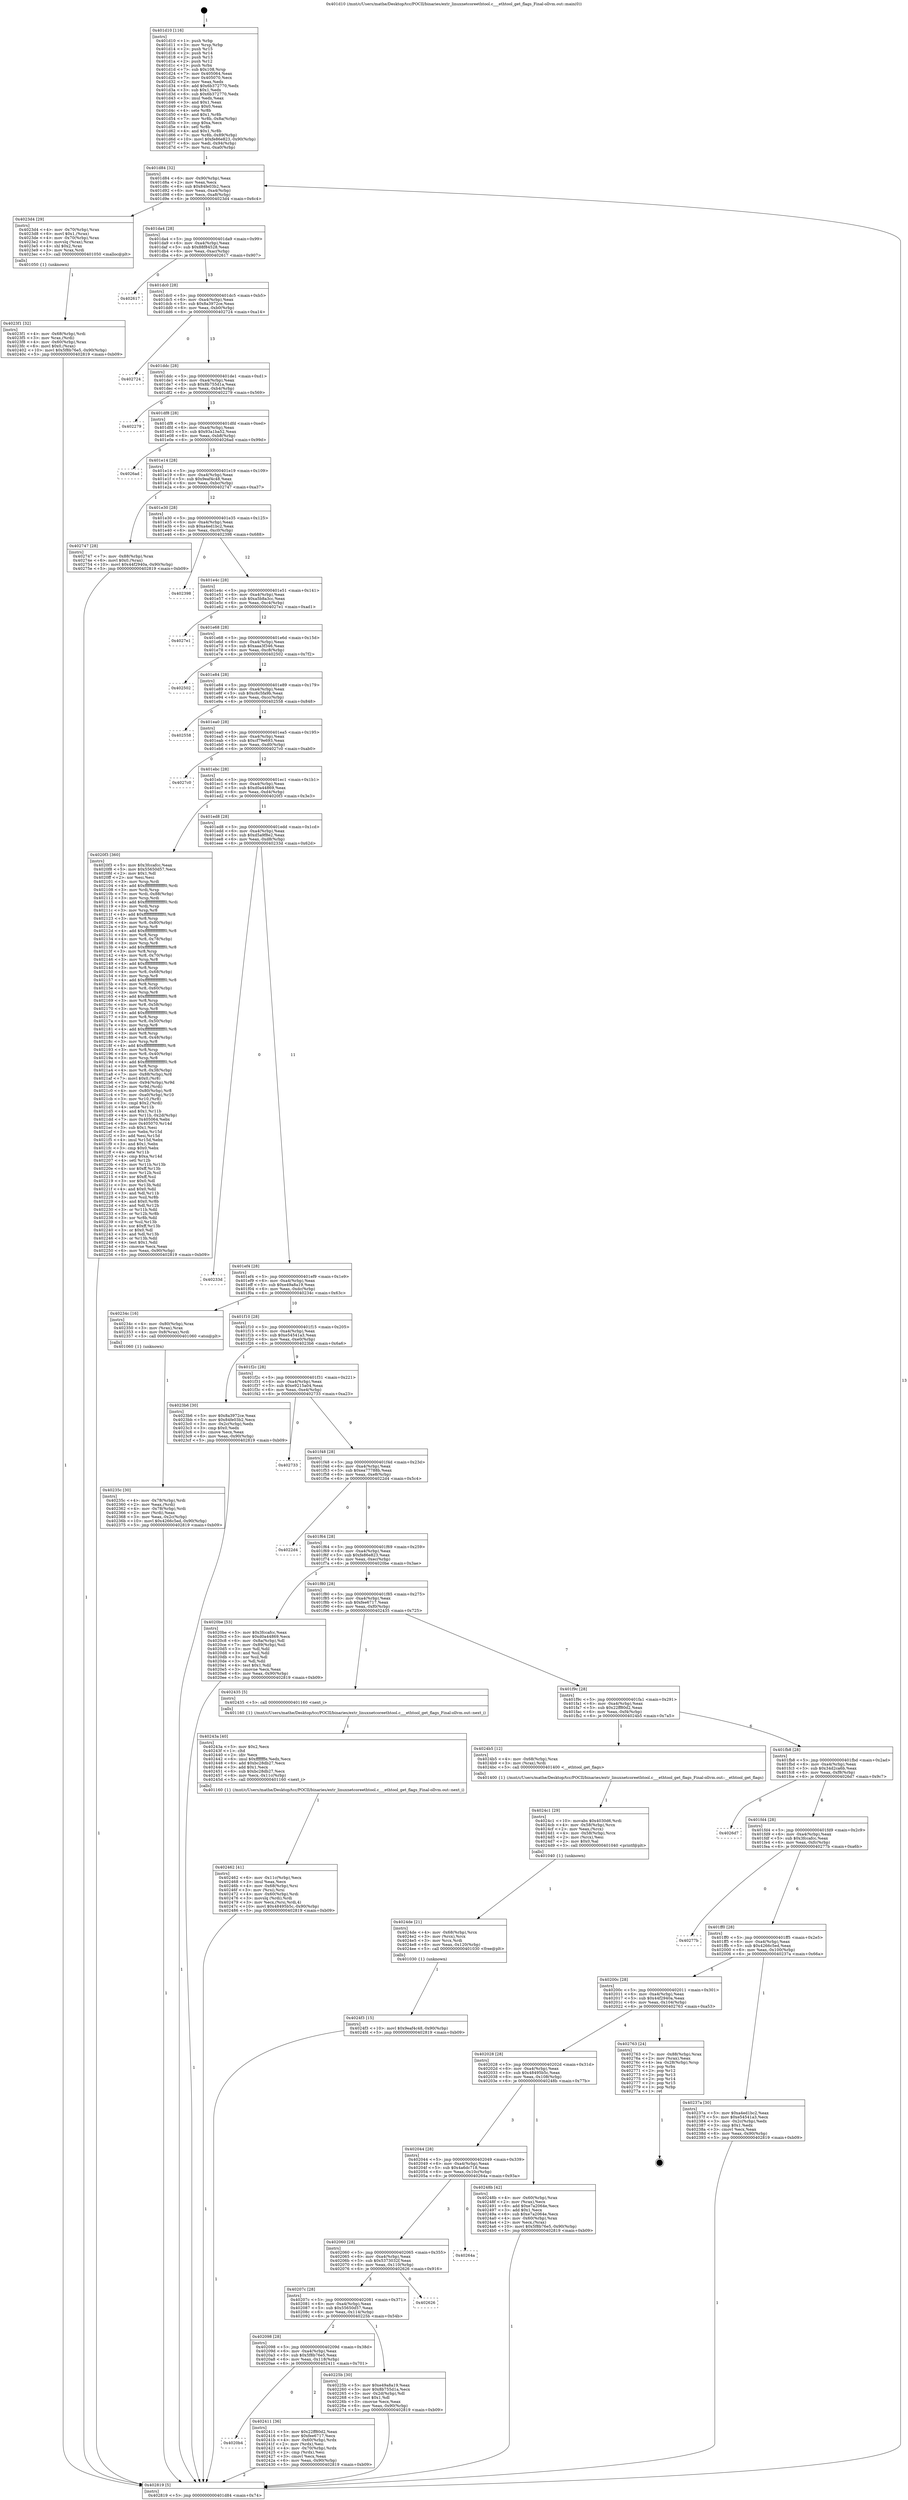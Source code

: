 digraph "0x401d10" {
  label = "0x401d10 (/mnt/c/Users/mathe/Desktop/tcc/POCII/binaries/extr_linuxnetcoreethtool.c___ethtool_get_flags_Final-ollvm.out::main(0))"
  labelloc = "t"
  node[shape=record]

  Entry [label="",width=0.3,height=0.3,shape=circle,fillcolor=black,style=filled]
  "0x401d84" [label="{
     0x401d84 [32]\l
     | [instrs]\l
     &nbsp;&nbsp;0x401d84 \<+6\>: mov -0x90(%rbp),%eax\l
     &nbsp;&nbsp;0x401d8a \<+2\>: mov %eax,%ecx\l
     &nbsp;&nbsp;0x401d8c \<+6\>: sub $0x84fe03b2,%ecx\l
     &nbsp;&nbsp;0x401d92 \<+6\>: mov %eax,-0xa4(%rbp)\l
     &nbsp;&nbsp;0x401d98 \<+6\>: mov %ecx,-0xa8(%rbp)\l
     &nbsp;&nbsp;0x401d9e \<+6\>: je 00000000004023d4 \<main+0x6c4\>\l
  }"]
  "0x4023d4" [label="{
     0x4023d4 [29]\l
     | [instrs]\l
     &nbsp;&nbsp;0x4023d4 \<+4\>: mov -0x70(%rbp),%rax\l
     &nbsp;&nbsp;0x4023d8 \<+6\>: movl $0x1,(%rax)\l
     &nbsp;&nbsp;0x4023de \<+4\>: mov -0x70(%rbp),%rax\l
     &nbsp;&nbsp;0x4023e2 \<+3\>: movslq (%rax),%rax\l
     &nbsp;&nbsp;0x4023e5 \<+4\>: shl $0x2,%rax\l
     &nbsp;&nbsp;0x4023e9 \<+3\>: mov %rax,%rdi\l
     &nbsp;&nbsp;0x4023ec \<+5\>: call 0000000000401050 \<malloc@plt\>\l
     | [calls]\l
     &nbsp;&nbsp;0x401050 \{1\} (unknown)\l
  }"]
  "0x401da4" [label="{
     0x401da4 [28]\l
     | [instrs]\l
     &nbsp;&nbsp;0x401da4 \<+5\>: jmp 0000000000401da9 \<main+0x99\>\l
     &nbsp;&nbsp;0x401da9 \<+6\>: mov -0xa4(%rbp),%eax\l
     &nbsp;&nbsp;0x401daf \<+5\>: sub $0x88f84528,%eax\l
     &nbsp;&nbsp;0x401db4 \<+6\>: mov %eax,-0xac(%rbp)\l
     &nbsp;&nbsp;0x401dba \<+6\>: je 0000000000402617 \<main+0x907\>\l
  }"]
  Exit [label="",width=0.3,height=0.3,shape=circle,fillcolor=black,style=filled,peripheries=2]
  "0x402617" [label="{
     0x402617\l
  }", style=dashed]
  "0x401dc0" [label="{
     0x401dc0 [28]\l
     | [instrs]\l
     &nbsp;&nbsp;0x401dc0 \<+5\>: jmp 0000000000401dc5 \<main+0xb5\>\l
     &nbsp;&nbsp;0x401dc5 \<+6\>: mov -0xa4(%rbp),%eax\l
     &nbsp;&nbsp;0x401dcb \<+5\>: sub $0x8a3972ce,%eax\l
     &nbsp;&nbsp;0x401dd0 \<+6\>: mov %eax,-0xb0(%rbp)\l
     &nbsp;&nbsp;0x401dd6 \<+6\>: je 0000000000402724 \<main+0xa14\>\l
  }"]
  "0x4024f3" [label="{
     0x4024f3 [15]\l
     | [instrs]\l
     &nbsp;&nbsp;0x4024f3 \<+10\>: movl $0x9eaf4c48,-0x90(%rbp)\l
     &nbsp;&nbsp;0x4024fd \<+5\>: jmp 0000000000402819 \<main+0xb09\>\l
  }"]
  "0x402724" [label="{
     0x402724\l
  }", style=dashed]
  "0x401ddc" [label="{
     0x401ddc [28]\l
     | [instrs]\l
     &nbsp;&nbsp;0x401ddc \<+5\>: jmp 0000000000401de1 \<main+0xd1\>\l
     &nbsp;&nbsp;0x401de1 \<+6\>: mov -0xa4(%rbp),%eax\l
     &nbsp;&nbsp;0x401de7 \<+5\>: sub $0x8b755d1a,%eax\l
     &nbsp;&nbsp;0x401dec \<+6\>: mov %eax,-0xb4(%rbp)\l
     &nbsp;&nbsp;0x401df2 \<+6\>: je 0000000000402279 \<main+0x569\>\l
  }"]
  "0x4024de" [label="{
     0x4024de [21]\l
     | [instrs]\l
     &nbsp;&nbsp;0x4024de \<+4\>: mov -0x68(%rbp),%rcx\l
     &nbsp;&nbsp;0x4024e2 \<+3\>: mov (%rcx),%rcx\l
     &nbsp;&nbsp;0x4024e5 \<+3\>: mov %rcx,%rdi\l
     &nbsp;&nbsp;0x4024e8 \<+6\>: mov %eax,-0x120(%rbp)\l
     &nbsp;&nbsp;0x4024ee \<+5\>: call 0000000000401030 \<free@plt\>\l
     | [calls]\l
     &nbsp;&nbsp;0x401030 \{1\} (unknown)\l
  }"]
  "0x402279" [label="{
     0x402279\l
  }", style=dashed]
  "0x401df8" [label="{
     0x401df8 [28]\l
     | [instrs]\l
     &nbsp;&nbsp;0x401df8 \<+5\>: jmp 0000000000401dfd \<main+0xed\>\l
     &nbsp;&nbsp;0x401dfd \<+6\>: mov -0xa4(%rbp),%eax\l
     &nbsp;&nbsp;0x401e03 \<+5\>: sub $0x93a1ba52,%eax\l
     &nbsp;&nbsp;0x401e08 \<+6\>: mov %eax,-0xb8(%rbp)\l
     &nbsp;&nbsp;0x401e0e \<+6\>: je 00000000004026ad \<main+0x99d\>\l
  }"]
  "0x4024c1" [label="{
     0x4024c1 [29]\l
     | [instrs]\l
     &nbsp;&nbsp;0x4024c1 \<+10\>: movabs $0x4030d6,%rdi\l
     &nbsp;&nbsp;0x4024cb \<+4\>: mov -0x58(%rbp),%rcx\l
     &nbsp;&nbsp;0x4024cf \<+2\>: mov %eax,(%rcx)\l
     &nbsp;&nbsp;0x4024d1 \<+4\>: mov -0x58(%rbp),%rcx\l
     &nbsp;&nbsp;0x4024d5 \<+2\>: mov (%rcx),%esi\l
     &nbsp;&nbsp;0x4024d7 \<+2\>: mov $0x0,%al\l
     &nbsp;&nbsp;0x4024d9 \<+5\>: call 0000000000401040 \<printf@plt\>\l
     | [calls]\l
     &nbsp;&nbsp;0x401040 \{1\} (unknown)\l
  }"]
  "0x4026ad" [label="{
     0x4026ad\l
  }", style=dashed]
  "0x401e14" [label="{
     0x401e14 [28]\l
     | [instrs]\l
     &nbsp;&nbsp;0x401e14 \<+5\>: jmp 0000000000401e19 \<main+0x109\>\l
     &nbsp;&nbsp;0x401e19 \<+6\>: mov -0xa4(%rbp),%eax\l
     &nbsp;&nbsp;0x401e1f \<+5\>: sub $0x9eaf4c48,%eax\l
     &nbsp;&nbsp;0x401e24 \<+6\>: mov %eax,-0xbc(%rbp)\l
     &nbsp;&nbsp;0x401e2a \<+6\>: je 0000000000402747 \<main+0xa37\>\l
  }"]
  "0x402462" [label="{
     0x402462 [41]\l
     | [instrs]\l
     &nbsp;&nbsp;0x402462 \<+6\>: mov -0x11c(%rbp),%ecx\l
     &nbsp;&nbsp;0x402468 \<+3\>: imul %eax,%ecx\l
     &nbsp;&nbsp;0x40246b \<+4\>: mov -0x68(%rbp),%rsi\l
     &nbsp;&nbsp;0x40246f \<+3\>: mov (%rsi),%rsi\l
     &nbsp;&nbsp;0x402472 \<+4\>: mov -0x60(%rbp),%rdi\l
     &nbsp;&nbsp;0x402476 \<+3\>: movslq (%rdi),%rdi\l
     &nbsp;&nbsp;0x402479 \<+3\>: mov %ecx,(%rsi,%rdi,4)\l
     &nbsp;&nbsp;0x40247c \<+10\>: movl $0x48495b5c,-0x90(%rbp)\l
     &nbsp;&nbsp;0x402486 \<+5\>: jmp 0000000000402819 \<main+0xb09\>\l
  }"]
  "0x402747" [label="{
     0x402747 [28]\l
     | [instrs]\l
     &nbsp;&nbsp;0x402747 \<+7\>: mov -0x88(%rbp),%rax\l
     &nbsp;&nbsp;0x40274e \<+6\>: movl $0x0,(%rax)\l
     &nbsp;&nbsp;0x402754 \<+10\>: movl $0x44f2940a,-0x90(%rbp)\l
     &nbsp;&nbsp;0x40275e \<+5\>: jmp 0000000000402819 \<main+0xb09\>\l
  }"]
  "0x401e30" [label="{
     0x401e30 [28]\l
     | [instrs]\l
     &nbsp;&nbsp;0x401e30 \<+5\>: jmp 0000000000401e35 \<main+0x125\>\l
     &nbsp;&nbsp;0x401e35 \<+6\>: mov -0xa4(%rbp),%eax\l
     &nbsp;&nbsp;0x401e3b \<+5\>: sub $0xa4ed1bc2,%eax\l
     &nbsp;&nbsp;0x401e40 \<+6\>: mov %eax,-0xc0(%rbp)\l
     &nbsp;&nbsp;0x401e46 \<+6\>: je 0000000000402398 \<main+0x688\>\l
  }"]
  "0x40243a" [label="{
     0x40243a [40]\l
     | [instrs]\l
     &nbsp;&nbsp;0x40243a \<+5\>: mov $0x2,%ecx\l
     &nbsp;&nbsp;0x40243f \<+1\>: cltd\l
     &nbsp;&nbsp;0x402440 \<+2\>: idiv %ecx\l
     &nbsp;&nbsp;0x402442 \<+6\>: imul $0xfffffffe,%edx,%ecx\l
     &nbsp;&nbsp;0x402448 \<+6\>: add $0xbc28db27,%ecx\l
     &nbsp;&nbsp;0x40244e \<+3\>: add $0x1,%ecx\l
     &nbsp;&nbsp;0x402451 \<+6\>: sub $0xbc28db27,%ecx\l
     &nbsp;&nbsp;0x402457 \<+6\>: mov %ecx,-0x11c(%rbp)\l
     &nbsp;&nbsp;0x40245d \<+5\>: call 0000000000401160 \<next_i\>\l
     | [calls]\l
     &nbsp;&nbsp;0x401160 \{1\} (/mnt/c/Users/mathe/Desktop/tcc/POCII/binaries/extr_linuxnetcoreethtool.c___ethtool_get_flags_Final-ollvm.out::next_i)\l
  }"]
  "0x402398" [label="{
     0x402398\l
  }", style=dashed]
  "0x401e4c" [label="{
     0x401e4c [28]\l
     | [instrs]\l
     &nbsp;&nbsp;0x401e4c \<+5\>: jmp 0000000000401e51 \<main+0x141\>\l
     &nbsp;&nbsp;0x401e51 \<+6\>: mov -0xa4(%rbp),%eax\l
     &nbsp;&nbsp;0x401e57 \<+5\>: sub $0xa5b8a3cc,%eax\l
     &nbsp;&nbsp;0x401e5c \<+6\>: mov %eax,-0xc4(%rbp)\l
     &nbsp;&nbsp;0x401e62 \<+6\>: je 00000000004027e1 \<main+0xad1\>\l
  }"]
  "0x4020b4" [label="{
     0x4020b4\l
  }", style=dashed]
  "0x4027e1" [label="{
     0x4027e1\l
  }", style=dashed]
  "0x401e68" [label="{
     0x401e68 [28]\l
     | [instrs]\l
     &nbsp;&nbsp;0x401e68 \<+5\>: jmp 0000000000401e6d \<main+0x15d\>\l
     &nbsp;&nbsp;0x401e6d \<+6\>: mov -0xa4(%rbp),%eax\l
     &nbsp;&nbsp;0x401e73 \<+5\>: sub $0xaaa3f346,%eax\l
     &nbsp;&nbsp;0x401e78 \<+6\>: mov %eax,-0xc8(%rbp)\l
     &nbsp;&nbsp;0x401e7e \<+6\>: je 0000000000402502 \<main+0x7f2\>\l
  }"]
  "0x402411" [label="{
     0x402411 [36]\l
     | [instrs]\l
     &nbsp;&nbsp;0x402411 \<+5\>: mov $0x22ff80d2,%eax\l
     &nbsp;&nbsp;0x402416 \<+5\>: mov $0xfee6717,%ecx\l
     &nbsp;&nbsp;0x40241b \<+4\>: mov -0x60(%rbp),%rdx\l
     &nbsp;&nbsp;0x40241f \<+2\>: mov (%rdx),%esi\l
     &nbsp;&nbsp;0x402421 \<+4\>: mov -0x70(%rbp),%rdx\l
     &nbsp;&nbsp;0x402425 \<+2\>: cmp (%rdx),%esi\l
     &nbsp;&nbsp;0x402427 \<+3\>: cmovl %ecx,%eax\l
     &nbsp;&nbsp;0x40242a \<+6\>: mov %eax,-0x90(%rbp)\l
     &nbsp;&nbsp;0x402430 \<+5\>: jmp 0000000000402819 \<main+0xb09\>\l
  }"]
  "0x402502" [label="{
     0x402502\l
  }", style=dashed]
  "0x401e84" [label="{
     0x401e84 [28]\l
     | [instrs]\l
     &nbsp;&nbsp;0x401e84 \<+5\>: jmp 0000000000401e89 \<main+0x179\>\l
     &nbsp;&nbsp;0x401e89 \<+6\>: mov -0xa4(%rbp),%eax\l
     &nbsp;&nbsp;0x401e8f \<+5\>: sub $0xc6c5fa9b,%eax\l
     &nbsp;&nbsp;0x401e94 \<+6\>: mov %eax,-0xcc(%rbp)\l
     &nbsp;&nbsp;0x401e9a \<+6\>: je 0000000000402558 \<main+0x848\>\l
  }"]
  "0x4023f1" [label="{
     0x4023f1 [32]\l
     | [instrs]\l
     &nbsp;&nbsp;0x4023f1 \<+4\>: mov -0x68(%rbp),%rdi\l
     &nbsp;&nbsp;0x4023f5 \<+3\>: mov %rax,(%rdi)\l
     &nbsp;&nbsp;0x4023f8 \<+4\>: mov -0x60(%rbp),%rax\l
     &nbsp;&nbsp;0x4023fc \<+6\>: movl $0x0,(%rax)\l
     &nbsp;&nbsp;0x402402 \<+10\>: movl $0x5f8b76e5,-0x90(%rbp)\l
     &nbsp;&nbsp;0x40240c \<+5\>: jmp 0000000000402819 \<main+0xb09\>\l
  }"]
  "0x402558" [label="{
     0x402558\l
  }", style=dashed]
  "0x401ea0" [label="{
     0x401ea0 [28]\l
     | [instrs]\l
     &nbsp;&nbsp;0x401ea0 \<+5\>: jmp 0000000000401ea5 \<main+0x195\>\l
     &nbsp;&nbsp;0x401ea5 \<+6\>: mov -0xa4(%rbp),%eax\l
     &nbsp;&nbsp;0x401eab \<+5\>: sub $0xcf79e693,%eax\l
     &nbsp;&nbsp;0x401eb0 \<+6\>: mov %eax,-0xd0(%rbp)\l
     &nbsp;&nbsp;0x401eb6 \<+6\>: je 00000000004027c0 \<main+0xab0\>\l
  }"]
  "0x40235c" [label="{
     0x40235c [30]\l
     | [instrs]\l
     &nbsp;&nbsp;0x40235c \<+4\>: mov -0x78(%rbp),%rdi\l
     &nbsp;&nbsp;0x402360 \<+2\>: mov %eax,(%rdi)\l
     &nbsp;&nbsp;0x402362 \<+4\>: mov -0x78(%rbp),%rdi\l
     &nbsp;&nbsp;0x402366 \<+2\>: mov (%rdi),%eax\l
     &nbsp;&nbsp;0x402368 \<+3\>: mov %eax,-0x2c(%rbp)\l
     &nbsp;&nbsp;0x40236b \<+10\>: movl $0x4266c5ed,-0x90(%rbp)\l
     &nbsp;&nbsp;0x402375 \<+5\>: jmp 0000000000402819 \<main+0xb09\>\l
  }"]
  "0x4027c0" [label="{
     0x4027c0\l
  }", style=dashed]
  "0x401ebc" [label="{
     0x401ebc [28]\l
     | [instrs]\l
     &nbsp;&nbsp;0x401ebc \<+5\>: jmp 0000000000401ec1 \<main+0x1b1\>\l
     &nbsp;&nbsp;0x401ec1 \<+6\>: mov -0xa4(%rbp),%eax\l
     &nbsp;&nbsp;0x401ec7 \<+5\>: sub $0xd0a44869,%eax\l
     &nbsp;&nbsp;0x401ecc \<+6\>: mov %eax,-0xd4(%rbp)\l
     &nbsp;&nbsp;0x401ed2 \<+6\>: je 00000000004020f3 \<main+0x3e3\>\l
  }"]
  "0x402098" [label="{
     0x402098 [28]\l
     | [instrs]\l
     &nbsp;&nbsp;0x402098 \<+5\>: jmp 000000000040209d \<main+0x38d\>\l
     &nbsp;&nbsp;0x40209d \<+6\>: mov -0xa4(%rbp),%eax\l
     &nbsp;&nbsp;0x4020a3 \<+5\>: sub $0x5f8b76e5,%eax\l
     &nbsp;&nbsp;0x4020a8 \<+6\>: mov %eax,-0x118(%rbp)\l
     &nbsp;&nbsp;0x4020ae \<+6\>: je 0000000000402411 \<main+0x701\>\l
  }"]
  "0x4020f3" [label="{
     0x4020f3 [360]\l
     | [instrs]\l
     &nbsp;&nbsp;0x4020f3 \<+5\>: mov $0x3fccafcc,%eax\l
     &nbsp;&nbsp;0x4020f8 \<+5\>: mov $0x55650d57,%ecx\l
     &nbsp;&nbsp;0x4020fd \<+2\>: mov $0x1,%dl\l
     &nbsp;&nbsp;0x4020ff \<+2\>: xor %esi,%esi\l
     &nbsp;&nbsp;0x402101 \<+3\>: mov %rsp,%rdi\l
     &nbsp;&nbsp;0x402104 \<+4\>: add $0xfffffffffffffff0,%rdi\l
     &nbsp;&nbsp;0x402108 \<+3\>: mov %rdi,%rsp\l
     &nbsp;&nbsp;0x40210b \<+7\>: mov %rdi,-0x88(%rbp)\l
     &nbsp;&nbsp;0x402112 \<+3\>: mov %rsp,%rdi\l
     &nbsp;&nbsp;0x402115 \<+4\>: add $0xfffffffffffffff0,%rdi\l
     &nbsp;&nbsp;0x402119 \<+3\>: mov %rdi,%rsp\l
     &nbsp;&nbsp;0x40211c \<+3\>: mov %rsp,%r8\l
     &nbsp;&nbsp;0x40211f \<+4\>: add $0xfffffffffffffff0,%r8\l
     &nbsp;&nbsp;0x402123 \<+3\>: mov %r8,%rsp\l
     &nbsp;&nbsp;0x402126 \<+4\>: mov %r8,-0x80(%rbp)\l
     &nbsp;&nbsp;0x40212a \<+3\>: mov %rsp,%r8\l
     &nbsp;&nbsp;0x40212d \<+4\>: add $0xfffffffffffffff0,%r8\l
     &nbsp;&nbsp;0x402131 \<+3\>: mov %r8,%rsp\l
     &nbsp;&nbsp;0x402134 \<+4\>: mov %r8,-0x78(%rbp)\l
     &nbsp;&nbsp;0x402138 \<+3\>: mov %rsp,%r8\l
     &nbsp;&nbsp;0x40213b \<+4\>: add $0xfffffffffffffff0,%r8\l
     &nbsp;&nbsp;0x40213f \<+3\>: mov %r8,%rsp\l
     &nbsp;&nbsp;0x402142 \<+4\>: mov %r8,-0x70(%rbp)\l
     &nbsp;&nbsp;0x402146 \<+3\>: mov %rsp,%r8\l
     &nbsp;&nbsp;0x402149 \<+4\>: add $0xfffffffffffffff0,%r8\l
     &nbsp;&nbsp;0x40214d \<+3\>: mov %r8,%rsp\l
     &nbsp;&nbsp;0x402150 \<+4\>: mov %r8,-0x68(%rbp)\l
     &nbsp;&nbsp;0x402154 \<+3\>: mov %rsp,%r8\l
     &nbsp;&nbsp;0x402157 \<+4\>: add $0xfffffffffffffff0,%r8\l
     &nbsp;&nbsp;0x40215b \<+3\>: mov %r8,%rsp\l
     &nbsp;&nbsp;0x40215e \<+4\>: mov %r8,-0x60(%rbp)\l
     &nbsp;&nbsp;0x402162 \<+3\>: mov %rsp,%r8\l
     &nbsp;&nbsp;0x402165 \<+4\>: add $0xfffffffffffffff0,%r8\l
     &nbsp;&nbsp;0x402169 \<+3\>: mov %r8,%rsp\l
     &nbsp;&nbsp;0x40216c \<+4\>: mov %r8,-0x58(%rbp)\l
     &nbsp;&nbsp;0x402170 \<+3\>: mov %rsp,%r8\l
     &nbsp;&nbsp;0x402173 \<+4\>: add $0xfffffffffffffff0,%r8\l
     &nbsp;&nbsp;0x402177 \<+3\>: mov %r8,%rsp\l
     &nbsp;&nbsp;0x40217a \<+4\>: mov %r8,-0x50(%rbp)\l
     &nbsp;&nbsp;0x40217e \<+3\>: mov %rsp,%r8\l
     &nbsp;&nbsp;0x402181 \<+4\>: add $0xfffffffffffffff0,%r8\l
     &nbsp;&nbsp;0x402185 \<+3\>: mov %r8,%rsp\l
     &nbsp;&nbsp;0x402188 \<+4\>: mov %r8,-0x48(%rbp)\l
     &nbsp;&nbsp;0x40218c \<+3\>: mov %rsp,%r8\l
     &nbsp;&nbsp;0x40218f \<+4\>: add $0xfffffffffffffff0,%r8\l
     &nbsp;&nbsp;0x402193 \<+3\>: mov %r8,%rsp\l
     &nbsp;&nbsp;0x402196 \<+4\>: mov %r8,-0x40(%rbp)\l
     &nbsp;&nbsp;0x40219a \<+3\>: mov %rsp,%r8\l
     &nbsp;&nbsp;0x40219d \<+4\>: add $0xfffffffffffffff0,%r8\l
     &nbsp;&nbsp;0x4021a1 \<+3\>: mov %r8,%rsp\l
     &nbsp;&nbsp;0x4021a4 \<+4\>: mov %r8,-0x38(%rbp)\l
     &nbsp;&nbsp;0x4021a8 \<+7\>: mov -0x88(%rbp),%r8\l
     &nbsp;&nbsp;0x4021af \<+7\>: movl $0x0,(%r8)\l
     &nbsp;&nbsp;0x4021b6 \<+7\>: mov -0x94(%rbp),%r9d\l
     &nbsp;&nbsp;0x4021bd \<+3\>: mov %r9d,(%rdi)\l
     &nbsp;&nbsp;0x4021c0 \<+4\>: mov -0x80(%rbp),%r8\l
     &nbsp;&nbsp;0x4021c4 \<+7\>: mov -0xa0(%rbp),%r10\l
     &nbsp;&nbsp;0x4021cb \<+3\>: mov %r10,(%r8)\l
     &nbsp;&nbsp;0x4021ce \<+3\>: cmpl $0x2,(%rdi)\l
     &nbsp;&nbsp;0x4021d1 \<+4\>: setne %r11b\l
     &nbsp;&nbsp;0x4021d5 \<+4\>: and $0x1,%r11b\l
     &nbsp;&nbsp;0x4021d9 \<+4\>: mov %r11b,-0x2d(%rbp)\l
     &nbsp;&nbsp;0x4021dd \<+7\>: mov 0x405064,%ebx\l
     &nbsp;&nbsp;0x4021e4 \<+8\>: mov 0x405070,%r14d\l
     &nbsp;&nbsp;0x4021ec \<+3\>: sub $0x1,%esi\l
     &nbsp;&nbsp;0x4021ef \<+3\>: mov %ebx,%r15d\l
     &nbsp;&nbsp;0x4021f2 \<+3\>: add %esi,%r15d\l
     &nbsp;&nbsp;0x4021f5 \<+4\>: imul %r15d,%ebx\l
     &nbsp;&nbsp;0x4021f9 \<+3\>: and $0x1,%ebx\l
     &nbsp;&nbsp;0x4021fc \<+3\>: cmp $0x0,%ebx\l
     &nbsp;&nbsp;0x4021ff \<+4\>: sete %r11b\l
     &nbsp;&nbsp;0x402203 \<+4\>: cmp $0xa,%r14d\l
     &nbsp;&nbsp;0x402207 \<+4\>: setl %r12b\l
     &nbsp;&nbsp;0x40220b \<+3\>: mov %r11b,%r13b\l
     &nbsp;&nbsp;0x40220e \<+4\>: xor $0xff,%r13b\l
     &nbsp;&nbsp;0x402212 \<+3\>: mov %r12b,%sil\l
     &nbsp;&nbsp;0x402215 \<+4\>: xor $0xff,%sil\l
     &nbsp;&nbsp;0x402219 \<+3\>: xor $0x0,%dl\l
     &nbsp;&nbsp;0x40221c \<+3\>: mov %r13b,%dil\l
     &nbsp;&nbsp;0x40221f \<+4\>: and $0x0,%dil\l
     &nbsp;&nbsp;0x402223 \<+3\>: and %dl,%r11b\l
     &nbsp;&nbsp;0x402226 \<+3\>: mov %sil,%r8b\l
     &nbsp;&nbsp;0x402229 \<+4\>: and $0x0,%r8b\l
     &nbsp;&nbsp;0x40222d \<+3\>: and %dl,%r12b\l
     &nbsp;&nbsp;0x402230 \<+3\>: or %r11b,%dil\l
     &nbsp;&nbsp;0x402233 \<+3\>: or %r12b,%r8b\l
     &nbsp;&nbsp;0x402236 \<+3\>: xor %r8b,%dil\l
     &nbsp;&nbsp;0x402239 \<+3\>: or %sil,%r13b\l
     &nbsp;&nbsp;0x40223c \<+4\>: xor $0xff,%r13b\l
     &nbsp;&nbsp;0x402240 \<+3\>: or $0x0,%dl\l
     &nbsp;&nbsp;0x402243 \<+3\>: and %dl,%r13b\l
     &nbsp;&nbsp;0x402246 \<+3\>: or %r13b,%dil\l
     &nbsp;&nbsp;0x402249 \<+4\>: test $0x1,%dil\l
     &nbsp;&nbsp;0x40224d \<+3\>: cmovne %ecx,%eax\l
     &nbsp;&nbsp;0x402250 \<+6\>: mov %eax,-0x90(%rbp)\l
     &nbsp;&nbsp;0x402256 \<+5\>: jmp 0000000000402819 \<main+0xb09\>\l
  }"]
  "0x401ed8" [label="{
     0x401ed8 [28]\l
     | [instrs]\l
     &nbsp;&nbsp;0x401ed8 \<+5\>: jmp 0000000000401edd \<main+0x1cd\>\l
     &nbsp;&nbsp;0x401edd \<+6\>: mov -0xa4(%rbp),%eax\l
     &nbsp;&nbsp;0x401ee3 \<+5\>: sub $0xd5a9f8e2,%eax\l
     &nbsp;&nbsp;0x401ee8 \<+6\>: mov %eax,-0xd8(%rbp)\l
     &nbsp;&nbsp;0x401eee \<+6\>: je 000000000040233d \<main+0x62d\>\l
  }"]
  "0x40225b" [label="{
     0x40225b [30]\l
     | [instrs]\l
     &nbsp;&nbsp;0x40225b \<+5\>: mov $0xe49a8a19,%eax\l
     &nbsp;&nbsp;0x402260 \<+5\>: mov $0x8b755d1a,%ecx\l
     &nbsp;&nbsp;0x402265 \<+3\>: mov -0x2d(%rbp),%dl\l
     &nbsp;&nbsp;0x402268 \<+3\>: test $0x1,%dl\l
     &nbsp;&nbsp;0x40226b \<+3\>: cmovne %ecx,%eax\l
     &nbsp;&nbsp;0x40226e \<+6\>: mov %eax,-0x90(%rbp)\l
     &nbsp;&nbsp;0x402274 \<+5\>: jmp 0000000000402819 \<main+0xb09\>\l
  }"]
  "0x40233d" [label="{
     0x40233d\l
  }", style=dashed]
  "0x401ef4" [label="{
     0x401ef4 [28]\l
     | [instrs]\l
     &nbsp;&nbsp;0x401ef4 \<+5\>: jmp 0000000000401ef9 \<main+0x1e9\>\l
     &nbsp;&nbsp;0x401ef9 \<+6\>: mov -0xa4(%rbp),%eax\l
     &nbsp;&nbsp;0x401eff \<+5\>: sub $0xe49a8a19,%eax\l
     &nbsp;&nbsp;0x401f04 \<+6\>: mov %eax,-0xdc(%rbp)\l
     &nbsp;&nbsp;0x401f0a \<+6\>: je 000000000040234c \<main+0x63c\>\l
  }"]
  "0x40207c" [label="{
     0x40207c [28]\l
     | [instrs]\l
     &nbsp;&nbsp;0x40207c \<+5\>: jmp 0000000000402081 \<main+0x371\>\l
     &nbsp;&nbsp;0x402081 \<+6\>: mov -0xa4(%rbp),%eax\l
     &nbsp;&nbsp;0x402087 \<+5\>: sub $0x55650d57,%eax\l
     &nbsp;&nbsp;0x40208c \<+6\>: mov %eax,-0x114(%rbp)\l
     &nbsp;&nbsp;0x402092 \<+6\>: je 000000000040225b \<main+0x54b\>\l
  }"]
  "0x40234c" [label="{
     0x40234c [16]\l
     | [instrs]\l
     &nbsp;&nbsp;0x40234c \<+4\>: mov -0x80(%rbp),%rax\l
     &nbsp;&nbsp;0x402350 \<+3\>: mov (%rax),%rax\l
     &nbsp;&nbsp;0x402353 \<+4\>: mov 0x8(%rax),%rdi\l
     &nbsp;&nbsp;0x402357 \<+5\>: call 0000000000401060 \<atoi@plt\>\l
     | [calls]\l
     &nbsp;&nbsp;0x401060 \{1\} (unknown)\l
  }"]
  "0x401f10" [label="{
     0x401f10 [28]\l
     | [instrs]\l
     &nbsp;&nbsp;0x401f10 \<+5\>: jmp 0000000000401f15 \<main+0x205\>\l
     &nbsp;&nbsp;0x401f15 \<+6\>: mov -0xa4(%rbp),%eax\l
     &nbsp;&nbsp;0x401f1b \<+5\>: sub $0xe54541a3,%eax\l
     &nbsp;&nbsp;0x401f20 \<+6\>: mov %eax,-0xe0(%rbp)\l
     &nbsp;&nbsp;0x401f26 \<+6\>: je 00000000004023b6 \<main+0x6a6\>\l
  }"]
  "0x402626" [label="{
     0x402626\l
  }", style=dashed]
  "0x4023b6" [label="{
     0x4023b6 [30]\l
     | [instrs]\l
     &nbsp;&nbsp;0x4023b6 \<+5\>: mov $0x8a3972ce,%eax\l
     &nbsp;&nbsp;0x4023bb \<+5\>: mov $0x84fe03b2,%ecx\l
     &nbsp;&nbsp;0x4023c0 \<+3\>: mov -0x2c(%rbp),%edx\l
     &nbsp;&nbsp;0x4023c3 \<+3\>: cmp $0x0,%edx\l
     &nbsp;&nbsp;0x4023c6 \<+3\>: cmove %ecx,%eax\l
     &nbsp;&nbsp;0x4023c9 \<+6\>: mov %eax,-0x90(%rbp)\l
     &nbsp;&nbsp;0x4023cf \<+5\>: jmp 0000000000402819 \<main+0xb09\>\l
  }"]
  "0x401f2c" [label="{
     0x401f2c [28]\l
     | [instrs]\l
     &nbsp;&nbsp;0x401f2c \<+5\>: jmp 0000000000401f31 \<main+0x221\>\l
     &nbsp;&nbsp;0x401f31 \<+6\>: mov -0xa4(%rbp),%eax\l
     &nbsp;&nbsp;0x401f37 \<+5\>: sub $0xe9215a04,%eax\l
     &nbsp;&nbsp;0x401f3c \<+6\>: mov %eax,-0xe4(%rbp)\l
     &nbsp;&nbsp;0x401f42 \<+6\>: je 0000000000402733 \<main+0xa23\>\l
  }"]
  "0x402060" [label="{
     0x402060 [28]\l
     | [instrs]\l
     &nbsp;&nbsp;0x402060 \<+5\>: jmp 0000000000402065 \<main+0x355\>\l
     &nbsp;&nbsp;0x402065 \<+6\>: mov -0xa4(%rbp),%eax\l
     &nbsp;&nbsp;0x40206b \<+5\>: sub $0x5373032f,%eax\l
     &nbsp;&nbsp;0x402070 \<+6\>: mov %eax,-0x110(%rbp)\l
     &nbsp;&nbsp;0x402076 \<+6\>: je 0000000000402626 \<main+0x916\>\l
  }"]
  "0x402733" [label="{
     0x402733\l
  }", style=dashed]
  "0x401f48" [label="{
     0x401f48 [28]\l
     | [instrs]\l
     &nbsp;&nbsp;0x401f48 \<+5\>: jmp 0000000000401f4d \<main+0x23d\>\l
     &nbsp;&nbsp;0x401f4d \<+6\>: mov -0xa4(%rbp),%eax\l
     &nbsp;&nbsp;0x401f53 \<+5\>: sub $0xea77788b,%eax\l
     &nbsp;&nbsp;0x401f58 \<+6\>: mov %eax,-0xe8(%rbp)\l
     &nbsp;&nbsp;0x401f5e \<+6\>: je 00000000004022d4 \<main+0x5c4\>\l
  }"]
  "0x40264a" [label="{
     0x40264a\l
  }", style=dashed]
  "0x4022d4" [label="{
     0x4022d4\l
  }", style=dashed]
  "0x401f64" [label="{
     0x401f64 [28]\l
     | [instrs]\l
     &nbsp;&nbsp;0x401f64 \<+5\>: jmp 0000000000401f69 \<main+0x259\>\l
     &nbsp;&nbsp;0x401f69 \<+6\>: mov -0xa4(%rbp),%eax\l
     &nbsp;&nbsp;0x401f6f \<+5\>: sub $0xfe86e823,%eax\l
     &nbsp;&nbsp;0x401f74 \<+6\>: mov %eax,-0xec(%rbp)\l
     &nbsp;&nbsp;0x401f7a \<+6\>: je 00000000004020be \<main+0x3ae\>\l
  }"]
  "0x402044" [label="{
     0x402044 [28]\l
     | [instrs]\l
     &nbsp;&nbsp;0x402044 \<+5\>: jmp 0000000000402049 \<main+0x339\>\l
     &nbsp;&nbsp;0x402049 \<+6\>: mov -0xa4(%rbp),%eax\l
     &nbsp;&nbsp;0x40204f \<+5\>: sub $0x4a6dc718,%eax\l
     &nbsp;&nbsp;0x402054 \<+6\>: mov %eax,-0x10c(%rbp)\l
     &nbsp;&nbsp;0x40205a \<+6\>: je 000000000040264a \<main+0x93a\>\l
  }"]
  "0x4020be" [label="{
     0x4020be [53]\l
     | [instrs]\l
     &nbsp;&nbsp;0x4020be \<+5\>: mov $0x3fccafcc,%eax\l
     &nbsp;&nbsp;0x4020c3 \<+5\>: mov $0xd0a44869,%ecx\l
     &nbsp;&nbsp;0x4020c8 \<+6\>: mov -0x8a(%rbp),%dl\l
     &nbsp;&nbsp;0x4020ce \<+7\>: mov -0x89(%rbp),%sil\l
     &nbsp;&nbsp;0x4020d5 \<+3\>: mov %dl,%dil\l
     &nbsp;&nbsp;0x4020d8 \<+3\>: and %sil,%dil\l
     &nbsp;&nbsp;0x4020db \<+3\>: xor %sil,%dl\l
     &nbsp;&nbsp;0x4020de \<+3\>: or %dl,%dil\l
     &nbsp;&nbsp;0x4020e1 \<+4\>: test $0x1,%dil\l
     &nbsp;&nbsp;0x4020e5 \<+3\>: cmovne %ecx,%eax\l
     &nbsp;&nbsp;0x4020e8 \<+6\>: mov %eax,-0x90(%rbp)\l
     &nbsp;&nbsp;0x4020ee \<+5\>: jmp 0000000000402819 \<main+0xb09\>\l
  }"]
  "0x401f80" [label="{
     0x401f80 [28]\l
     | [instrs]\l
     &nbsp;&nbsp;0x401f80 \<+5\>: jmp 0000000000401f85 \<main+0x275\>\l
     &nbsp;&nbsp;0x401f85 \<+6\>: mov -0xa4(%rbp),%eax\l
     &nbsp;&nbsp;0x401f8b \<+5\>: sub $0xfee6717,%eax\l
     &nbsp;&nbsp;0x401f90 \<+6\>: mov %eax,-0xf0(%rbp)\l
     &nbsp;&nbsp;0x401f96 \<+6\>: je 0000000000402435 \<main+0x725\>\l
  }"]
  "0x402819" [label="{
     0x402819 [5]\l
     | [instrs]\l
     &nbsp;&nbsp;0x402819 \<+5\>: jmp 0000000000401d84 \<main+0x74\>\l
  }"]
  "0x401d10" [label="{
     0x401d10 [116]\l
     | [instrs]\l
     &nbsp;&nbsp;0x401d10 \<+1\>: push %rbp\l
     &nbsp;&nbsp;0x401d11 \<+3\>: mov %rsp,%rbp\l
     &nbsp;&nbsp;0x401d14 \<+2\>: push %r15\l
     &nbsp;&nbsp;0x401d16 \<+2\>: push %r14\l
     &nbsp;&nbsp;0x401d18 \<+2\>: push %r13\l
     &nbsp;&nbsp;0x401d1a \<+2\>: push %r12\l
     &nbsp;&nbsp;0x401d1c \<+1\>: push %rbx\l
     &nbsp;&nbsp;0x401d1d \<+7\>: sub $0x108,%rsp\l
     &nbsp;&nbsp;0x401d24 \<+7\>: mov 0x405064,%eax\l
     &nbsp;&nbsp;0x401d2b \<+7\>: mov 0x405070,%ecx\l
     &nbsp;&nbsp;0x401d32 \<+2\>: mov %eax,%edx\l
     &nbsp;&nbsp;0x401d34 \<+6\>: add $0x6b372770,%edx\l
     &nbsp;&nbsp;0x401d3a \<+3\>: sub $0x1,%edx\l
     &nbsp;&nbsp;0x401d3d \<+6\>: sub $0x6b372770,%edx\l
     &nbsp;&nbsp;0x401d43 \<+3\>: imul %edx,%eax\l
     &nbsp;&nbsp;0x401d46 \<+3\>: and $0x1,%eax\l
     &nbsp;&nbsp;0x401d49 \<+3\>: cmp $0x0,%eax\l
     &nbsp;&nbsp;0x401d4c \<+4\>: sete %r8b\l
     &nbsp;&nbsp;0x401d50 \<+4\>: and $0x1,%r8b\l
     &nbsp;&nbsp;0x401d54 \<+7\>: mov %r8b,-0x8a(%rbp)\l
     &nbsp;&nbsp;0x401d5b \<+3\>: cmp $0xa,%ecx\l
     &nbsp;&nbsp;0x401d5e \<+4\>: setl %r8b\l
     &nbsp;&nbsp;0x401d62 \<+4\>: and $0x1,%r8b\l
     &nbsp;&nbsp;0x401d66 \<+7\>: mov %r8b,-0x89(%rbp)\l
     &nbsp;&nbsp;0x401d6d \<+10\>: movl $0xfe86e823,-0x90(%rbp)\l
     &nbsp;&nbsp;0x401d77 \<+6\>: mov %edi,-0x94(%rbp)\l
     &nbsp;&nbsp;0x401d7d \<+7\>: mov %rsi,-0xa0(%rbp)\l
  }"]
  "0x40248b" [label="{
     0x40248b [42]\l
     | [instrs]\l
     &nbsp;&nbsp;0x40248b \<+4\>: mov -0x60(%rbp),%rax\l
     &nbsp;&nbsp;0x40248f \<+2\>: mov (%rax),%ecx\l
     &nbsp;&nbsp;0x402491 \<+6\>: add $0xe7a2064e,%ecx\l
     &nbsp;&nbsp;0x402497 \<+3\>: add $0x1,%ecx\l
     &nbsp;&nbsp;0x40249a \<+6\>: sub $0xe7a2064e,%ecx\l
     &nbsp;&nbsp;0x4024a0 \<+4\>: mov -0x60(%rbp),%rax\l
     &nbsp;&nbsp;0x4024a4 \<+2\>: mov %ecx,(%rax)\l
     &nbsp;&nbsp;0x4024a6 \<+10\>: movl $0x5f8b76e5,-0x90(%rbp)\l
     &nbsp;&nbsp;0x4024b0 \<+5\>: jmp 0000000000402819 \<main+0xb09\>\l
  }"]
  "0x402028" [label="{
     0x402028 [28]\l
     | [instrs]\l
     &nbsp;&nbsp;0x402028 \<+5\>: jmp 000000000040202d \<main+0x31d\>\l
     &nbsp;&nbsp;0x40202d \<+6\>: mov -0xa4(%rbp),%eax\l
     &nbsp;&nbsp;0x402033 \<+5\>: sub $0x48495b5c,%eax\l
     &nbsp;&nbsp;0x402038 \<+6\>: mov %eax,-0x108(%rbp)\l
     &nbsp;&nbsp;0x40203e \<+6\>: je 000000000040248b \<main+0x77b\>\l
  }"]
  "0x402435" [label="{
     0x402435 [5]\l
     | [instrs]\l
     &nbsp;&nbsp;0x402435 \<+5\>: call 0000000000401160 \<next_i\>\l
     | [calls]\l
     &nbsp;&nbsp;0x401160 \{1\} (/mnt/c/Users/mathe/Desktop/tcc/POCII/binaries/extr_linuxnetcoreethtool.c___ethtool_get_flags_Final-ollvm.out::next_i)\l
  }"]
  "0x401f9c" [label="{
     0x401f9c [28]\l
     | [instrs]\l
     &nbsp;&nbsp;0x401f9c \<+5\>: jmp 0000000000401fa1 \<main+0x291\>\l
     &nbsp;&nbsp;0x401fa1 \<+6\>: mov -0xa4(%rbp),%eax\l
     &nbsp;&nbsp;0x401fa7 \<+5\>: sub $0x22ff80d2,%eax\l
     &nbsp;&nbsp;0x401fac \<+6\>: mov %eax,-0xf4(%rbp)\l
     &nbsp;&nbsp;0x401fb2 \<+6\>: je 00000000004024b5 \<main+0x7a5\>\l
  }"]
  "0x402763" [label="{
     0x402763 [24]\l
     | [instrs]\l
     &nbsp;&nbsp;0x402763 \<+7\>: mov -0x88(%rbp),%rax\l
     &nbsp;&nbsp;0x40276a \<+2\>: mov (%rax),%eax\l
     &nbsp;&nbsp;0x40276c \<+4\>: lea -0x28(%rbp),%rsp\l
     &nbsp;&nbsp;0x402770 \<+1\>: pop %rbx\l
     &nbsp;&nbsp;0x402771 \<+2\>: pop %r12\l
     &nbsp;&nbsp;0x402773 \<+2\>: pop %r13\l
     &nbsp;&nbsp;0x402775 \<+2\>: pop %r14\l
     &nbsp;&nbsp;0x402777 \<+2\>: pop %r15\l
     &nbsp;&nbsp;0x402779 \<+1\>: pop %rbp\l
     &nbsp;&nbsp;0x40277a \<+1\>: ret\l
  }"]
  "0x4024b5" [label="{
     0x4024b5 [12]\l
     | [instrs]\l
     &nbsp;&nbsp;0x4024b5 \<+4\>: mov -0x68(%rbp),%rax\l
     &nbsp;&nbsp;0x4024b9 \<+3\>: mov (%rax),%rdi\l
     &nbsp;&nbsp;0x4024bc \<+5\>: call 0000000000401400 \<__ethtool_get_flags\>\l
     | [calls]\l
     &nbsp;&nbsp;0x401400 \{1\} (/mnt/c/Users/mathe/Desktop/tcc/POCII/binaries/extr_linuxnetcoreethtool.c___ethtool_get_flags_Final-ollvm.out::__ethtool_get_flags)\l
  }"]
  "0x401fb8" [label="{
     0x401fb8 [28]\l
     | [instrs]\l
     &nbsp;&nbsp;0x401fb8 \<+5\>: jmp 0000000000401fbd \<main+0x2ad\>\l
     &nbsp;&nbsp;0x401fbd \<+6\>: mov -0xa4(%rbp),%eax\l
     &nbsp;&nbsp;0x401fc3 \<+5\>: sub $0x34d2ca6b,%eax\l
     &nbsp;&nbsp;0x401fc8 \<+6\>: mov %eax,-0xf8(%rbp)\l
     &nbsp;&nbsp;0x401fce \<+6\>: je 00000000004026d7 \<main+0x9c7\>\l
  }"]
  "0x40200c" [label="{
     0x40200c [28]\l
     | [instrs]\l
     &nbsp;&nbsp;0x40200c \<+5\>: jmp 0000000000402011 \<main+0x301\>\l
     &nbsp;&nbsp;0x402011 \<+6\>: mov -0xa4(%rbp),%eax\l
     &nbsp;&nbsp;0x402017 \<+5\>: sub $0x44f2940a,%eax\l
     &nbsp;&nbsp;0x40201c \<+6\>: mov %eax,-0x104(%rbp)\l
     &nbsp;&nbsp;0x402022 \<+6\>: je 0000000000402763 \<main+0xa53\>\l
  }"]
  "0x4026d7" [label="{
     0x4026d7\l
  }", style=dashed]
  "0x401fd4" [label="{
     0x401fd4 [28]\l
     | [instrs]\l
     &nbsp;&nbsp;0x401fd4 \<+5\>: jmp 0000000000401fd9 \<main+0x2c9\>\l
     &nbsp;&nbsp;0x401fd9 \<+6\>: mov -0xa4(%rbp),%eax\l
     &nbsp;&nbsp;0x401fdf \<+5\>: sub $0x3fccafcc,%eax\l
     &nbsp;&nbsp;0x401fe4 \<+6\>: mov %eax,-0xfc(%rbp)\l
     &nbsp;&nbsp;0x401fea \<+6\>: je 000000000040277b \<main+0xa6b\>\l
  }"]
  "0x40237a" [label="{
     0x40237a [30]\l
     | [instrs]\l
     &nbsp;&nbsp;0x40237a \<+5\>: mov $0xa4ed1bc2,%eax\l
     &nbsp;&nbsp;0x40237f \<+5\>: mov $0xe54541a3,%ecx\l
     &nbsp;&nbsp;0x402384 \<+3\>: mov -0x2c(%rbp),%edx\l
     &nbsp;&nbsp;0x402387 \<+3\>: cmp $0x1,%edx\l
     &nbsp;&nbsp;0x40238a \<+3\>: cmovl %ecx,%eax\l
     &nbsp;&nbsp;0x40238d \<+6\>: mov %eax,-0x90(%rbp)\l
     &nbsp;&nbsp;0x402393 \<+5\>: jmp 0000000000402819 \<main+0xb09\>\l
  }"]
  "0x40277b" [label="{
     0x40277b\l
  }", style=dashed]
  "0x401ff0" [label="{
     0x401ff0 [28]\l
     | [instrs]\l
     &nbsp;&nbsp;0x401ff0 \<+5\>: jmp 0000000000401ff5 \<main+0x2e5\>\l
     &nbsp;&nbsp;0x401ff5 \<+6\>: mov -0xa4(%rbp),%eax\l
     &nbsp;&nbsp;0x401ffb \<+5\>: sub $0x4266c5ed,%eax\l
     &nbsp;&nbsp;0x402000 \<+6\>: mov %eax,-0x100(%rbp)\l
     &nbsp;&nbsp;0x402006 \<+6\>: je 000000000040237a \<main+0x66a\>\l
  }"]
  Entry -> "0x401d10" [label=" 1"]
  "0x401d84" -> "0x4023d4" [label=" 1"]
  "0x401d84" -> "0x401da4" [label=" 13"]
  "0x402763" -> Exit [label=" 1"]
  "0x401da4" -> "0x402617" [label=" 0"]
  "0x401da4" -> "0x401dc0" [label=" 13"]
  "0x402747" -> "0x402819" [label=" 1"]
  "0x401dc0" -> "0x402724" [label=" 0"]
  "0x401dc0" -> "0x401ddc" [label=" 13"]
  "0x4024f3" -> "0x402819" [label=" 1"]
  "0x401ddc" -> "0x402279" [label=" 0"]
  "0x401ddc" -> "0x401df8" [label=" 13"]
  "0x4024de" -> "0x4024f3" [label=" 1"]
  "0x401df8" -> "0x4026ad" [label=" 0"]
  "0x401df8" -> "0x401e14" [label=" 13"]
  "0x4024c1" -> "0x4024de" [label=" 1"]
  "0x401e14" -> "0x402747" [label=" 1"]
  "0x401e14" -> "0x401e30" [label=" 12"]
  "0x4024b5" -> "0x4024c1" [label=" 1"]
  "0x401e30" -> "0x402398" [label=" 0"]
  "0x401e30" -> "0x401e4c" [label=" 12"]
  "0x40248b" -> "0x402819" [label=" 1"]
  "0x401e4c" -> "0x4027e1" [label=" 0"]
  "0x401e4c" -> "0x401e68" [label=" 12"]
  "0x402462" -> "0x402819" [label=" 1"]
  "0x401e68" -> "0x402502" [label=" 0"]
  "0x401e68" -> "0x401e84" [label=" 12"]
  "0x40243a" -> "0x402462" [label=" 1"]
  "0x401e84" -> "0x402558" [label=" 0"]
  "0x401e84" -> "0x401ea0" [label=" 12"]
  "0x402411" -> "0x402819" [label=" 2"]
  "0x401ea0" -> "0x4027c0" [label=" 0"]
  "0x401ea0" -> "0x401ebc" [label=" 12"]
  "0x402098" -> "0x4020b4" [label=" 0"]
  "0x401ebc" -> "0x4020f3" [label=" 1"]
  "0x401ebc" -> "0x401ed8" [label=" 11"]
  "0x402098" -> "0x402411" [label=" 2"]
  "0x401ed8" -> "0x40233d" [label=" 0"]
  "0x401ed8" -> "0x401ef4" [label=" 11"]
  "0x402435" -> "0x40243a" [label=" 1"]
  "0x401ef4" -> "0x40234c" [label=" 1"]
  "0x401ef4" -> "0x401f10" [label=" 10"]
  "0x4023d4" -> "0x4023f1" [label=" 1"]
  "0x401f10" -> "0x4023b6" [label=" 1"]
  "0x401f10" -> "0x401f2c" [label=" 9"]
  "0x4023b6" -> "0x402819" [label=" 1"]
  "0x401f2c" -> "0x402733" [label=" 0"]
  "0x401f2c" -> "0x401f48" [label=" 9"]
  "0x40235c" -> "0x402819" [label=" 1"]
  "0x401f48" -> "0x4022d4" [label=" 0"]
  "0x401f48" -> "0x401f64" [label=" 9"]
  "0x40234c" -> "0x40235c" [label=" 1"]
  "0x401f64" -> "0x4020be" [label=" 1"]
  "0x401f64" -> "0x401f80" [label=" 8"]
  "0x4020be" -> "0x402819" [label=" 1"]
  "0x401d10" -> "0x401d84" [label=" 1"]
  "0x402819" -> "0x401d84" [label=" 13"]
  "0x40207c" -> "0x402098" [label=" 2"]
  "0x4020f3" -> "0x402819" [label=" 1"]
  "0x40207c" -> "0x40225b" [label=" 1"]
  "0x401f80" -> "0x402435" [label=" 1"]
  "0x401f80" -> "0x401f9c" [label=" 7"]
  "0x402060" -> "0x40207c" [label=" 3"]
  "0x401f9c" -> "0x4024b5" [label=" 1"]
  "0x401f9c" -> "0x401fb8" [label=" 6"]
  "0x402060" -> "0x402626" [label=" 0"]
  "0x401fb8" -> "0x4026d7" [label=" 0"]
  "0x401fb8" -> "0x401fd4" [label=" 6"]
  "0x402044" -> "0x402060" [label=" 3"]
  "0x401fd4" -> "0x40277b" [label=" 0"]
  "0x401fd4" -> "0x401ff0" [label=" 6"]
  "0x402044" -> "0x40264a" [label=" 0"]
  "0x401ff0" -> "0x40237a" [label=" 1"]
  "0x401ff0" -> "0x40200c" [label=" 5"]
  "0x40237a" -> "0x402819" [label=" 1"]
  "0x40200c" -> "0x402763" [label=" 1"]
  "0x40200c" -> "0x402028" [label=" 4"]
  "0x4023f1" -> "0x402819" [label=" 1"]
  "0x402028" -> "0x40248b" [label=" 1"]
  "0x402028" -> "0x402044" [label=" 3"]
  "0x40225b" -> "0x402819" [label=" 1"]
}
